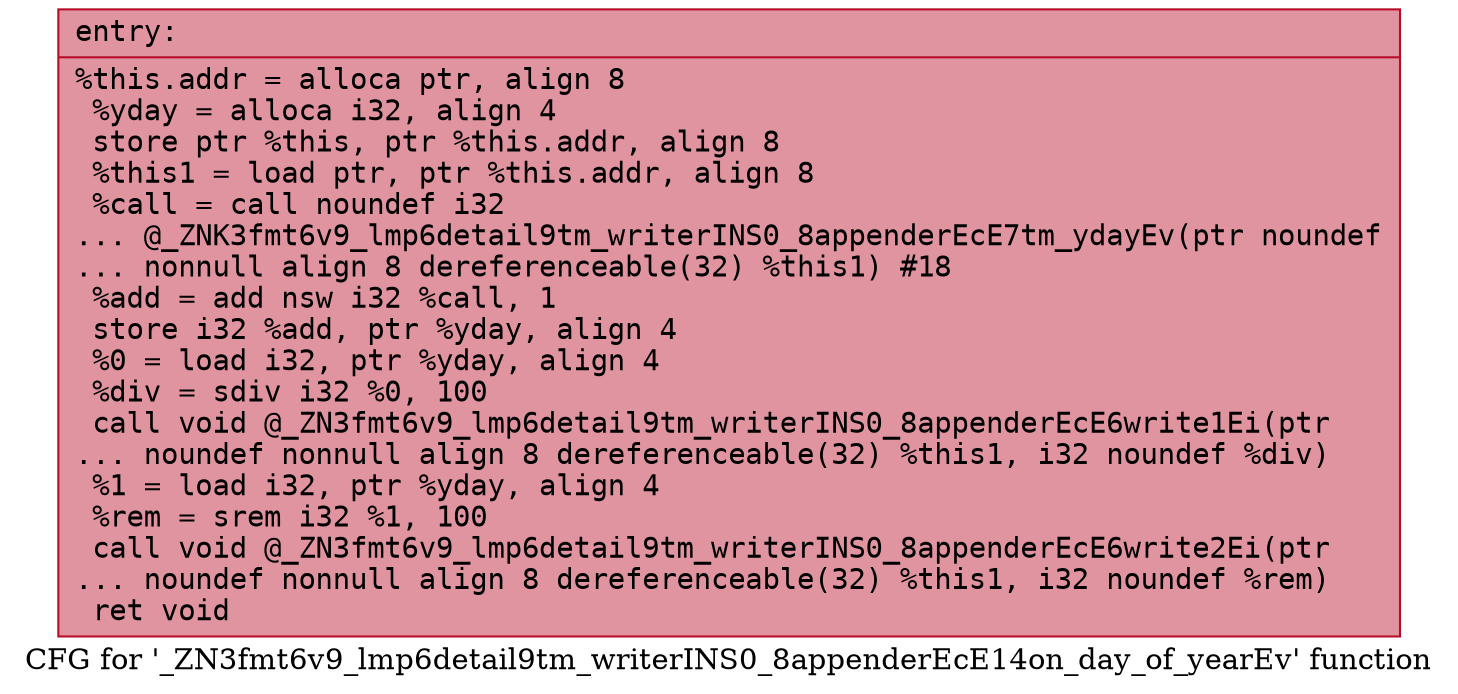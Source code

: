 digraph "CFG for '_ZN3fmt6v9_lmp6detail9tm_writerINS0_8appenderEcE14on_day_of_yearEv' function" {
	label="CFG for '_ZN3fmt6v9_lmp6detail9tm_writerINS0_8appenderEcE14on_day_of_yearEv' function";

	Node0x55841696d8d0 [shape=record,color="#b70d28ff", style=filled, fillcolor="#b70d2870" fontname="Courier",label="{entry:\l|  %this.addr = alloca ptr, align 8\l  %yday = alloca i32, align 4\l  store ptr %this, ptr %this.addr, align 8\l  %this1 = load ptr, ptr %this.addr, align 8\l  %call = call noundef i32\l... @_ZNK3fmt6v9_lmp6detail9tm_writerINS0_8appenderEcE7tm_ydayEv(ptr noundef\l... nonnull align 8 dereferenceable(32) %this1) #18\l  %add = add nsw i32 %call, 1\l  store i32 %add, ptr %yday, align 4\l  %0 = load i32, ptr %yday, align 4\l  %div = sdiv i32 %0, 100\l  call void @_ZN3fmt6v9_lmp6detail9tm_writerINS0_8appenderEcE6write1Ei(ptr\l... noundef nonnull align 8 dereferenceable(32) %this1, i32 noundef %div)\l  %1 = load i32, ptr %yday, align 4\l  %rem = srem i32 %1, 100\l  call void @_ZN3fmt6v9_lmp6detail9tm_writerINS0_8appenderEcE6write2Ei(ptr\l... noundef nonnull align 8 dereferenceable(32) %this1, i32 noundef %rem)\l  ret void\l}"];
}
